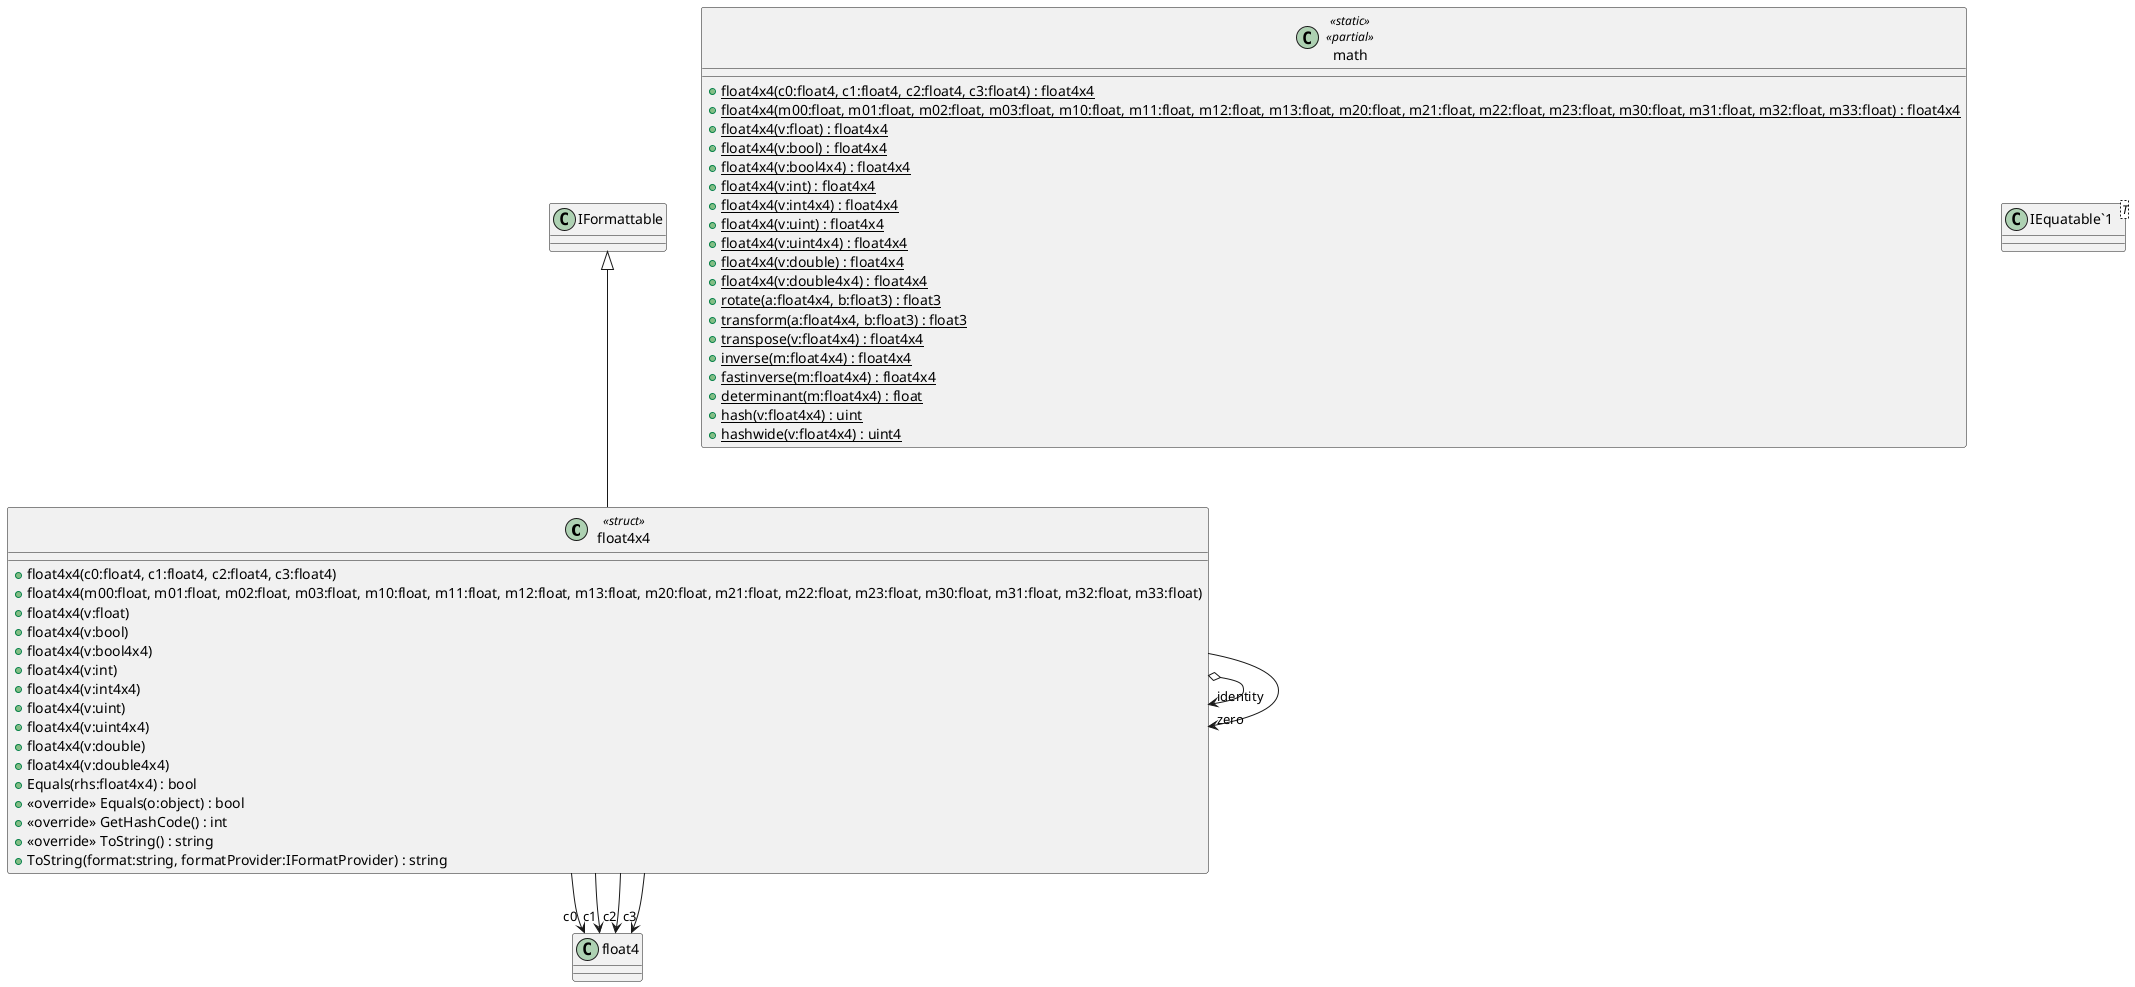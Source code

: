 @startuml
class float4x4 <<struct>> {
    + float4x4(c0:float4, c1:float4, c2:float4, c3:float4)
    + float4x4(m00:float, m01:float, m02:float, m03:float, m10:float, m11:float, m12:float, m13:float, m20:float, m21:float, m22:float, m23:float, m30:float, m31:float, m32:float, m33:float)
    + float4x4(v:float)
    + float4x4(v:bool)
    + float4x4(v:bool4x4)
    + float4x4(v:int)
    + float4x4(v:int4x4)
    + float4x4(v:uint)
    + float4x4(v:uint4x4)
    + float4x4(v:double)
    + float4x4(v:double4x4)
    + Equals(rhs:float4x4) : bool
    + <<override>> Equals(o:object) : bool
    + <<override>> GetHashCode() : int
    + <<override>> ToString() : string
    + ToString(format:string, formatProvider:IFormatProvider) : string
}
class math <<static>> <<partial>> {
    + {static} float4x4(c0:float4, c1:float4, c2:float4, c3:float4) : float4x4
    + {static} float4x4(m00:float, m01:float, m02:float, m03:float, m10:float, m11:float, m12:float, m13:float, m20:float, m21:float, m22:float, m23:float, m30:float, m31:float, m32:float, m33:float) : float4x4
    + {static} float4x4(v:float) : float4x4
    + {static} float4x4(v:bool) : float4x4
    + {static} float4x4(v:bool4x4) : float4x4
    + {static} float4x4(v:int) : float4x4
    + {static} float4x4(v:int4x4) : float4x4
    + {static} float4x4(v:uint) : float4x4
    + {static} float4x4(v:uint4x4) : float4x4
    + {static} float4x4(v:double) : float4x4
    + {static} float4x4(v:double4x4) : float4x4
    + {static} rotate(a:float4x4, b:float3) : float3
    + {static} transform(a:float4x4, b:float3) : float3
    + {static} transpose(v:float4x4) : float4x4
    + {static} inverse(m:float4x4) : float4x4
    + {static} fastinverse(m:float4x4) : float4x4
    + {static} determinant(m:float4x4) : float
    + {static} hash(v:float4x4) : uint
    + {static} hashwide(v:float4x4) : uint4
}
class "IEquatable`1"<T> {
}
IFormattable <|-- float4x4
float4x4 --> "c0" float4
float4x4 --> "c1" float4
float4x4 --> "c2" float4
float4x4 --> "c3" float4
float4x4 o-> "identity" float4x4
float4x4 --> "zero" float4x4
@enduml
